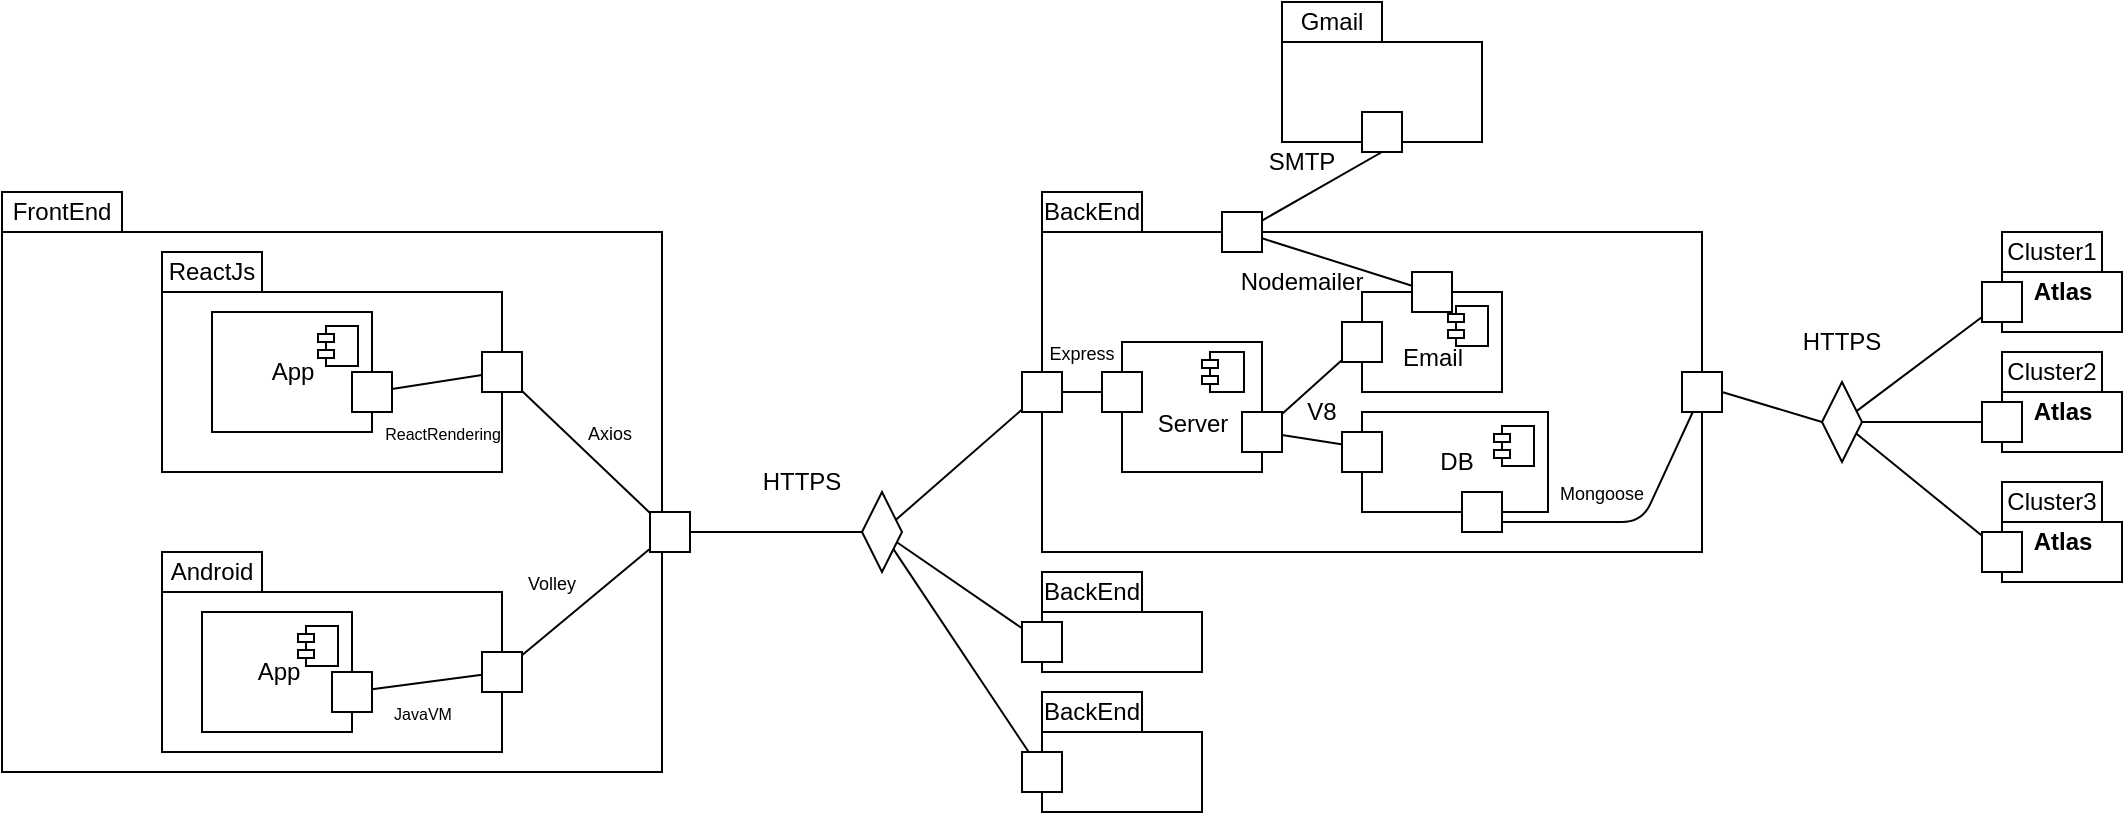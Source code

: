 <mxfile version="14.4.8" type="device"><diagram id="vJK46ns1yCPlTeg7EVzp" name="Page-1"><mxGraphModel dx="1422" dy="696" grid="1" gridSize="10" guides="1" tooltips="1" connect="1" arrows="1" fold="1" page="1" pageScale="1" pageWidth="827" pageHeight="1169" math="0" shadow="0"><root><mxCell id="0"/><mxCell id="1" parent="0"/><mxCell id="rLfVhZfMe1fpIy89INnJ-8" value="" style="shape=folder;fontStyle=1;spacingTop=10;tabWidth=60;tabHeight=20;tabPosition=left;html=1;" vertex="1" parent="1"><mxGeometry x="80" y="240" width="330" height="290" as="geometry"/></mxCell><mxCell id="rLfVhZfMe1fpIy89INnJ-9" value="" style="shape=folder;fontStyle=1;spacingTop=10;tabWidth=50;tabHeight=20;tabPosition=left;html=1;" vertex="1" parent="1"><mxGeometry x="160" y="270" width="170" height="110" as="geometry"/></mxCell><mxCell id="rLfVhZfMe1fpIy89INnJ-10" value="" style="shape=folder;fontStyle=1;spacingTop=10;tabWidth=50;tabHeight=20;tabPosition=left;html=1;" vertex="1" parent="1"><mxGeometry x="160" y="420" width="170" height="100" as="geometry"/></mxCell><mxCell id="rLfVhZfMe1fpIy89INnJ-11" value="App" style="html=1;dropTarget=0;" vertex="1" parent="1"><mxGeometry x="185" y="300" width="80" height="60" as="geometry"/></mxCell><mxCell id="rLfVhZfMe1fpIy89INnJ-12" value="" style="shape=module;jettyWidth=8;jettyHeight=4;" vertex="1" parent="rLfVhZfMe1fpIy89INnJ-11"><mxGeometry x="1" width="20" height="20" relative="1" as="geometry"><mxPoint x="-27" y="7" as="offset"/></mxGeometry></mxCell><mxCell id="rLfVhZfMe1fpIy89INnJ-13" value="App" style="html=1;dropTarget=0;" vertex="1" parent="1"><mxGeometry x="180" y="450" width="75" height="60" as="geometry"/></mxCell><mxCell id="rLfVhZfMe1fpIy89INnJ-14" value="" style="shape=module;jettyWidth=8;jettyHeight=4;" vertex="1" parent="rLfVhZfMe1fpIy89INnJ-13"><mxGeometry x="1" width="20" height="20" relative="1" as="geometry"><mxPoint x="-27" y="7" as="offset"/></mxGeometry></mxCell><mxCell id="rLfVhZfMe1fpIy89INnJ-35" value="" style="rounded=0;whiteSpace=wrap;html=1;" vertex="1" parent="1"><mxGeometry x="320" y="320" width="20" height="20" as="geometry"/></mxCell><mxCell id="rLfVhZfMe1fpIy89INnJ-43" value="" style="rounded=0;whiteSpace=wrap;html=1;" vertex="1" parent="1"><mxGeometry x="255" y="330" width="20" height="20" as="geometry"/></mxCell><mxCell id="rLfVhZfMe1fpIy89INnJ-44" value="" style="rounded=0;whiteSpace=wrap;html=1;" vertex="1" parent="1"><mxGeometry x="404" y="400" width="20" height="20" as="geometry"/></mxCell><mxCell id="rLfVhZfMe1fpIy89INnJ-45" value="" style="rounded=0;whiteSpace=wrap;html=1;" vertex="1" parent="1"><mxGeometry x="245" y="480" width="20" height="20" as="geometry"/></mxCell><mxCell id="rLfVhZfMe1fpIy89INnJ-46" value="" style="rounded=0;whiteSpace=wrap;html=1;" vertex="1" parent="1"><mxGeometry x="320" y="470" width="20" height="20" as="geometry"/></mxCell><mxCell id="rLfVhZfMe1fpIy89INnJ-47" value="ReactJs" style="text;html=1;strokeColor=none;fillColor=none;align=center;verticalAlign=middle;whiteSpace=wrap;rounded=0;" vertex="1" parent="1"><mxGeometry x="160" y="270" width="50" height="20" as="geometry"/></mxCell><mxCell id="rLfVhZfMe1fpIy89INnJ-48" value="FrontEnd" style="text;html=1;strokeColor=none;fillColor=none;align=center;verticalAlign=middle;whiteSpace=wrap;rounded=0;" vertex="1" parent="1"><mxGeometry x="90" y="240" width="40" height="20" as="geometry"/></mxCell><mxCell id="rLfVhZfMe1fpIy89INnJ-49" value="Android" style="text;html=1;strokeColor=none;fillColor=none;align=center;verticalAlign=middle;whiteSpace=wrap;rounded=0;" vertex="1" parent="1"><mxGeometry x="165" y="420" width="40" height="20" as="geometry"/></mxCell><mxCell id="rLfVhZfMe1fpIy89INnJ-50" value="" style="endArrow=none;html=1;" edge="1" parent="1" source="rLfVhZfMe1fpIy89INnJ-43" target="rLfVhZfMe1fpIy89INnJ-35"><mxGeometry width="50" height="50" relative="1" as="geometry"><mxPoint x="230" y="460" as="sourcePoint"/><mxPoint x="280" y="410" as="targetPoint"/></mxGeometry></mxCell><mxCell id="rLfVhZfMe1fpIy89INnJ-52" value="&lt;font style=&quot;font-size: 8px&quot;&gt;ReactRendering&lt;/font&gt;" style="edgeLabel;html=1;align=center;verticalAlign=middle;resizable=0;points=[];" vertex="1" connectable="0" parent="rLfVhZfMe1fpIy89INnJ-50"><mxGeometry x="-0.253" relative="1" as="geometry"><mxPoint x="8.2" y="24.09" as="offset"/></mxGeometry></mxCell><mxCell id="rLfVhZfMe1fpIy89INnJ-51" value="" style="endArrow=none;html=1;" edge="1" parent="1" source="rLfVhZfMe1fpIy89INnJ-45" target="rLfVhZfMe1fpIy89INnJ-46"><mxGeometry width="50" height="50" relative="1" as="geometry"><mxPoint x="230" y="460" as="sourcePoint"/><mxPoint x="280" y="410" as="targetPoint"/></mxGeometry></mxCell><mxCell id="rLfVhZfMe1fpIy89INnJ-54" value="&lt;span style=&quot;font-size: 8px&quot;&gt;JavaVM&lt;/span&gt;" style="edgeLabel;html=1;align=center;verticalAlign=middle;resizable=0;points=[];" vertex="1" connectable="0" parent="1"><mxGeometry x="290.005" y="499.997" as="geometry"/></mxCell><mxCell id="rLfVhZfMe1fpIy89INnJ-56" value="" style="endArrow=none;html=1;" edge="1" parent="1" source="rLfVhZfMe1fpIy89INnJ-35" target="rLfVhZfMe1fpIy89INnJ-44"><mxGeometry width="50" height="50" relative="1" as="geometry"><mxPoint x="230" y="440" as="sourcePoint"/><mxPoint x="280" y="390" as="targetPoint"/></mxGeometry></mxCell><mxCell id="rLfVhZfMe1fpIy89INnJ-57" value="" style="endArrow=none;html=1;" edge="1" parent="1" source="rLfVhZfMe1fpIy89INnJ-46" target="rLfVhZfMe1fpIy89INnJ-44"><mxGeometry width="50" height="50" relative="1" as="geometry"><mxPoint x="230" y="440" as="sourcePoint"/><mxPoint x="280" y="390" as="targetPoint"/></mxGeometry></mxCell><mxCell id="rLfVhZfMe1fpIy89INnJ-58" value="&lt;font style=&quot;font-size: 9px&quot;&gt;Volley&lt;/font&gt;" style="text;html=1;strokeColor=none;fillColor=none;align=center;verticalAlign=middle;whiteSpace=wrap;rounded=0;" vertex="1" parent="1"><mxGeometry x="340" y="430" width="30" height="10" as="geometry"/></mxCell><mxCell id="rLfVhZfMe1fpIy89INnJ-59" value="&lt;font style=&quot;font-size: 9px&quot;&gt;Axios&lt;/font&gt;" style="text;html=1;strokeColor=none;fillColor=none;align=center;verticalAlign=middle;whiteSpace=wrap;rounded=0;" vertex="1" parent="1"><mxGeometry x="364" y="350" width="40" height="20" as="geometry"/></mxCell><mxCell id="rLfVhZfMe1fpIy89INnJ-60" value="" style="rhombus;whiteSpace=wrap;html=1;" vertex="1" parent="1"><mxGeometry x="510" y="390" width="20" height="40" as="geometry"/></mxCell><mxCell id="rLfVhZfMe1fpIy89INnJ-61" value="" style="endArrow=none;html=1;" edge="1" parent="1" source="rLfVhZfMe1fpIy89INnJ-44" target="rLfVhZfMe1fpIy89INnJ-60"><mxGeometry width="50" height="50" relative="1" as="geometry"><mxPoint x="480" y="500" as="sourcePoint"/><mxPoint x="530" y="450" as="targetPoint"/></mxGeometry></mxCell><mxCell id="rLfVhZfMe1fpIy89INnJ-62" value="" style="shape=folder;fontStyle=1;spacingTop=10;tabWidth=50;tabHeight=20;tabPosition=left;html=1;" vertex="1" parent="1"><mxGeometry x="600" y="240" width="330" height="180" as="geometry"/></mxCell><mxCell id="rLfVhZfMe1fpIy89INnJ-63" value="BackEnd" style="text;html=1;strokeColor=none;fillColor=none;align=center;verticalAlign=middle;whiteSpace=wrap;rounded=0;" vertex="1" parent="1"><mxGeometry x="600" y="240" width="50" height="20" as="geometry"/></mxCell><mxCell id="rLfVhZfMe1fpIy89INnJ-64" value="" style="shape=folder;fontStyle=1;spacingTop=10;tabWidth=50;tabHeight=20;tabPosition=left;html=1;" vertex="1" parent="1"><mxGeometry x="600" y="430" width="80" height="50" as="geometry"/></mxCell><mxCell id="rLfVhZfMe1fpIy89INnJ-65" value="BackEnd" style="text;html=1;strokeColor=none;fillColor=none;align=center;verticalAlign=middle;whiteSpace=wrap;rounded=0;" vertex="1" parent="1"><mxGeometry x="600" y="430" width="50" height="20" as="geometry"/></mxCell><mxCell id="rLfVhZfMe1fpIy89INnJ-66" value="" style="shape=folder;fontStyle=1;spacingTop=10;tabWidth=50;tabHeight=20;tabPosition=left;html=1;" vertex="1" parent="1"><mxGeometry x="600" y="490" width="80" height="60" as="geometry"/></mxCell><mxCell id="rLfVhZfMe1fpIy89INnJ-67" value="BackEnd" style="text;html=1;strokeColor=none;fillColor=none;align=center;verticalAlign=middle;whiteSpace=wrap;rounded=0;" vertex="1" parent="1"><mxGeometry x="600" y="490" width="50" height="20" as="geometry"/></mxCell><mxCell id="rLfVhZfMe1fpIy89INnJ-68" value="" style="rounded=0;whiteSpace=wrap;html=1;" vertex="1" parent="1"><mxGeometry x="590" y="330" width="20" height="20" as="geometry"/></mxCell><mxCell id="rLfVhZfMe1fpIy89INnJ-69" value="" style="rounded=0;whiteSpace=wrap;html=1;" vertex="1" parent="1"><mxGeometry x="590" y="455" width="20" height="20" as="geometry"/></mxCell><mxCell id="rLfVhZfMe1fpIy89INnJ-70" value="" style="rounded=0;whiteSpace=wrap;html=1;" vertex="1" parent="1"><mxGeometry x="590" y="520" width="20" height="20" as="geometry"/></mxCell><mxCell id="rLfVhZfMe1fpIy89INnJ-71" value="" style="endArrow=none;html=1;" edge="1" parent="1" source="rLfVhZfMe1fpIy89INnJ-60" target="rLfVhZfMe1fpIy89INnJ-68"><mxGeometry width="50" height="50" relative="1" as="geometry"><mxPoint x="500" y="390" as="sourcePoint"/><mxPoint x="550" y="340" as="targetPoint"/></mxGeometry></mxCell><mxCell id="rLfVhZfMe1fpIy89INnJ-72" value="" style="endArrow=none;html=1;" edge="1" parent="1" source="rLfVhZfMe1fpIy89INnJ-60" target="rLfVhZfMe1fpIy89INnJ-69"><mxGeometry width="50" height="50" relative="1" as="geometry"><mxPoint x="500" y="390" as="sourcePoint"/><mxPoint x="550" y="340" as="targetPoint"/></mxGeometry></mxCell><mxCell id="rLfVhZfMe1fpIy89INnJ-73" value="" style="endArrow=none;html=1;" edge="1" parent="1" source="rLfVhZfMe1fpIy89INnJ-60" target="rLfVhZfMe1fpIy89INnJ-70"><mxGeometry width="50" height="50" relative="1" as="geometry"><mxPoint x="520" y="410" as="sourcePoint"/><mxPoint x="550" y="340" as="targetPoint"/></mxGeometry></mxCell><mxCell id="rLfVhZfMe1fpIy89INnJ-74" value="&lt;br&gt;Server" style="html=1;dropTarget=0;" vertex="1" parent="1"><mxGeometry x="640" y="315" width="70" height="65" as="geometry"/></mxCell><mxCell id="rLfVhZfMe1fpIy89INnJ-75" value="" style="shape=module;jettyWidth=8;jettyHeight=4;" vertex="1" parent="rLfVhZfMe1fpIy89INnJ-74"><mxGeometry x="1" width="21" height="20" relative="1" as="geometry"><mxPoint x="-30" y="5" as="offset"/></mxGeometry></mxCell><mxCell id="rLfVhZfMe1fpIy89INnJ-76" value="" style="rounded=0;whiteSpace=wrap;html=1;" vertex="1" parent="1"><mxGeometry x="630" y="330" width="20" height="20" as="geometry"/></mxCell><mxCell id="rLfVhZfMe1fpIy89INnJ-77" value="" style="endArrow=none;html=1;" edge="1" parent="1" source="rLfVhZfMe1fpIy89INnJ-68" target="rLfVhZfMe1fpIy89INnJ-76"><mxGeometry width="50" height="50" relative="1" as="geometry"><mxPoint x="460" y="390" as="sourcePoint"/><mxPoint x="510" y="340" as="targetPoint"/></mxGeometry></mxCell><mxCell id="rLfVhZfMe1fpIy89INnJ-78" value="&lt;font style=&quot;font-size: 9px&quot;&gt;Express&lt;/font&gt;" style="text;html=1;strokeColor=none;fillColor=none;align=center;verticalAlign=middle;whiteSpace=wrap;rounded=0;" vertex="1" parent="1"><mxGeometry x="600" y="310" width="40" height="20" as="geometry"/></mxCell><mxCell id="rLfVhZfMe1fpIy89INnJ-79" value="" style="rounded=0;whiteSpace=wrap;html=1;" vertex="1" parent="1"><mxGeometry x="700" y="350" width="20" height="20" as="geometry"/></mxCell><mxCell id="rLfVhZfMe1fpIy89INnJ-80" value="&lt;br&gt;Email" style="html=1;dropTarget=0;" vertex="1" parent="1"><mxGeometry x="760" y="290" width="70" height="50" as="geometry"/></mxCell><mxCell id="rLfVhZfMe1fpIy89INnJ-81" value="" style="shape=module;jettyWidth=8;jettyHeight=4;" vertex="1" parent="rLfVhZfMe1fpIy89INnJ-80"><mxGeometry x="1" width="20" height="20" relative="1" as="geometry"><mxPoint x="-27" y="7" as="offset"/></mxGeometry></mxCell><mxCell id="rLfVhZfMe1fpIy89INnJ-82" value="" style="rounded=0;whiteSpace=wrap;html=1;" vertex="1" parent="1"><mxGeometry x="750" y="305" width="20" height="20" as="geometry"/></mxCell><mxCell id="rLfVhZfMe1fpIy89INnJ-83" value="" style="endArrow=none;html=1;rounded=0;" edge="1" parent="1" source="rLfVhZfMe1fpIy89INnJ-79" target="rLfVhZfMe1fpIy89INnJ-82"><mxGeometry relative="1" as="geometry"><mxPoint x="440" y="360" as="sourcePoint"/><mxPoint x="600" y="360" as="targetPoint"/></mxGeometry></mxCell><mxCell id="rLfVhZfMe1fpIy89INnJ-84" value="DB" style="html=1;dropTarget=0;" vertex="1" parent="1"><mxGeometry x="760" y="350" width="93" height="50" as="geometry"/></mxCell><mxCell id="rLfVhZfMe1fpIy89INnJ-85" value="" style="shape=module;jettyWidth=8;jettyHeight=4;" vertex="1" parent="rLfVhZfMe1fpIy89INnJ-84"><mxGeometry x="1" width="20" height="20" relative="1" as="geometry"><mxPoint x="-27" y="7" as="offset"/></mxGeometry></mxCell><mxCell id="rLfVhZfMe1fpIy89INnJ-88" value="" style="endArrow=none;html=1;" edge="1" parent="1" source="rLfVhZfMe1fpIy89INnJ-79" target="rLfVhZfMe1fpIy89INnJ-84"><mxGeometry width="50" height="50" relative="1" as="geometry"><mxPoint x="500" y="450" as="sourcePoint"/><mxPoint x="550" y="400" as="targetPoint"/></mxGeometry></mxCell><mxCell id="rLfVhZfMe1fpIy89INnJ-89" value="" style="rounded=0;whiteSpace=wrap;html=1;" vertex="1" parent="1"><mxGeometry x="750" y="360" width="20" height="20" as="geometry"/></mxCell><mxCell id="rLfVhZfMe1fpIy89INnJ-90" value="" style="rounded=0;whiteSpace=wrap;html=1;" vertex="1" parent="1"><mxGeometry x="920" y="330" width="20" height="20" as="geometry"/></mxCell><mxCell id="rLfVhZfMe1fpIy89INnJ-91" value="V8" style="text;html=1;strokeColor=none;fillColor=none;align=center;verticalAlign=middle;whiteSpace=wrap;rounded=0;" vertex="1" parent="1"><mxGeometry x="720" y="340" width="40" height="20" as="geometry"/></mxCell><mxCell id="rLfVhZfMe1fpIy89INnJ-92" value="" style="endArrow=none;html=1;exitX=1;exitY=0.75;exitDx=0;exitDy=0;" edge="1" parent="1" source="rLfVhZfMe1fpIy89INnJ-93" target="rLfVhZfMe1fpIy89INnJ-90"><mxGeometry width="50" height="50" relative="1" as="geometry"><mxPoint x="790" y="380" as="sourcePoint"/><mxPoint x="840" y="330" as="targetPoint"/><Array as="points"><mxPoint x="900" y="405"/></Array></mxGeometry></mxCell><mxCell id="rLfVhZfMe1fpIy89INnJ-93" value="" style="rounded=0;whiteSpace=wrap;html=1;" vertex="1" parent="1"><mxGeometry x="810" y="390" width="20" height="20" as="geometry"/></mxCell><mxCell id="rLfVhZfMe1fpIy89INnJ-94" value="&lt;font style=&quot;font-size: 9px&quot;&gt;Mongoose&lt;/font&gt;" style="text;html=1;strokeColor=none;fillColor=none;align=center;verticalAlign=middle;whiteSpace=wrap;rounded=0;" vertex="1" parent="1"><mxGeometry x="860" y="380" width="40" height="20" as="geometry"/></mxCell><mxCell id="rLfVhZfMe1fpIy89INnJ-95" value="Atlas" style="shape=folder;fontStyle=1;spacingTop=10;tabWidth=50;tabHeight=20;tabPosition=left;html=1;" vertex="1" parent="1"><mxGeometry x="1080" y="260" width="60" height="50" as="geometry"/></mxCell><mxCell id="rLfVhZfMe1fpIy89INnJ-96" value="Cluster1" style="text;html=1;strokeColor=none;fillColor=none;align=center;verticalAlign=middle;whiteSpace=wrap;rounded=0;" vertex="1" parent="1"><mxGeometry x="1080" y="260" width="50" height="20" as="geometry"/></mxCell><mxCell id="rLfVhZfMe1fpIy89INnJ-97" value="" style="rounded=0;whiteSpace=wrap;html=1;" vertex="1" parent="1"><mxGeometry x="1070" y="285" width="20" height="20" as="geometry"/></mxCell><mxCell id="rLfVhZfMe1fpIy89INnJ-98" value="Atlas" style="shape=folder;fontStyle=1;spacingTop=10;tabWidth=50;tabHeight=20;tabPosition=left;html=1;" vertex="1" parent="1"><mxGeometry x="1080" y="320" width="60" height="50" as="geometry"/></mxCell><mxCell id="rLfVhZfMe1fpIy89INnJ-99" value="Cluster2" style="text;html=1;strokeColor=none;fillColor=none;align=center;verticalAlign=middle;whiteSpace=wrap;rounded=0;" vertex="1" parent="1"><mxGeometry x="1080" y="320" width="50" height="20" as="geometry"/></mxCell><mxCell id="rLfVhZfMe1fpIy89INnJ-100" value="" style="rounded=0;whiteSpace=wrap;html=1;" vertex="1" parent="1"><mxGeometry x="1070" y="345" width="20" height="20" as="geometry"/></mxCell><mxCell id="rLfVhZfMe1fpIy89INnJ-101" value="Atlas" style="shape=folder;fontStyle=1;spacingTop=10;tabWidth=50;tabHeight=20;tabPosition=left;html=1;" vertex="1" parent="1"><mxGeometry x="1080" y="385" width="60" height="50" as="geometry"/></mxCell><mxCell id="rLfVhZfMe1fpIy89INnJ-102" value="Cluster3" style="text;html=1;strokeColor=none;fillColor=none;align=center;verticalAlign=middle;whiteSpace=wrap;rounded=0;" vertex="1" parent="1"><mxGeometry x="1080" y="385" width="50" height="20" as="geometry"/></mxCell><mxCell id="rLfVhZfMe1fpIy89INnJ-103" value="" style="rounded=0;whiteSpace=wrap;html=1;" vertex="1" parent="1"><mxGeometry x="1070" y="410" width="20" height="20" as="geometry"/></mxCell><mxCell id="rLfVhZfMe1fpIy89INnJ-105" value="" style="rhombus;whiteSpace=wrap;html=1;" vertex="1" parent="1"><mxGeometry x="990" y="335" width="20" height="40" as="geometry"/></mxCell><mxCell id="rLfVhZfMe1fpIy89INnJ-106" value="" style="endArrow=none;html=1;entryX=0;entryY=0.5;entryDx=0;entryDy=0;exitX=1;exitY=0.5;exitDx=0;exitDy=0;" edge="1" parent="1" source="rLfVhZfMe1fpIy89INnJ-90" target="rLfVhZfMe1fpIy89INnJ-105"><mxGeometry width="50" height="50" relative="1" as="geometry"><mxPoint x="930" y="390" as="sourcePoint"/><mxPoint x="980" y="340" as="targetPoint"/></mxGeometry></mxCell><mxCell id="rLfVhZfMe1fpIy89INnJ-107" value="" style="endArrow=none;html=1;" edge="1" parent="1" source="rLfVhZfMe1fpIy89INnJ-105" target="rLfVhZfMe1fpIy89INnJ-97"><mxGeometry width="50" height="50" relative="1" as="geometry"><mxPoint x="930" y="390" as="sourcePoint"/><mxPoint x="980" y="340" as="targetPoint"/></mxGeometry></mxCell><mxCell id="rLfVhZfMe1fpIy89INnJ-108" value="" style="endArrow=none;html=1;" edge="1" parent="1" source="rLfVhZfMe1fpIy89INnJ-105" target="rLfVhZfMe1fpIy89INnJ-100"><mxGeometry width="50" height="50" relative="1" as="geometry"><mxPoint x="930" y="390" as="sourcePoint"/><mxPoint x="980" y="340" as="targetPoint"/></mxGeometry></mxCell><mxCell id="rLfVhZfMe1fpIy89INnJ-109" value="" style="endArrow=none;html=1;" edge="1" parent="1" source="rLfVhZfMe1fpIy89INnJ-105" target="rLfVhZfMe1fpIy89INnJ-103"><mxGeometry width="50" height="50" relative="1" as="geometry"><mxPoint x="930" y="390" as="sourcePoint"/><mxPoint x="980" y="340" as="targetPoint"/></mxGeometry></mxCell><mxCell id="rLfVhZfMe1fpIy89INnJ-110" value="HTTPS" style="text;html=1;strokeColor=none;fillColor=none;align=center;verticalAlign=middle;whiteSpace=wrap;rounded=0;" vertex="1" parent="1"><mxGeometry x="460" y="375" width="40" height="20" as="geometry"/></mxCell><mxCell id="rLfVhZfMe1fpIy89INnJ-111" value="HTTPS" style="text;html=1;strokeColor=none;fillColor=none;align=center;verticalAlign=middle;whiteSpace=wrap;rounded=0;" vertex="1" parent="1"><mxGeometry x="980" y="305" width="40" height="20" as="geometry"/></mxCell><mxCell id="rLfVhZfMe1fpIy89INnJ-114" value="" style="shape=folder;fontStyle=1;spacingTop=10;tabWidth=50;tabHeight=20;tabPosition=left;html=1;" vertex="1" parent="1"><mxGeometry x="720" y="145" width="100" height="70" as="geometry"/></mxCell><mxCell id="rLfVhZfMe1fpIy89INnJ-115" value="Gmail" style="text;html=1;strokeColor=none;fillColor=none;align=center;verticalAlign=middle;whiteSpace=wrap;rounded=0;" vertex="1" parent="1"><mxGeometry x="720" y="145" width="50" height="20" as="geometry"/></mxCell><mxCell id="rLfVhZfMe1fpIy89INnJ-116" value="" style="rounded=0;whiteSpace=wrap;html=1;" vertex="1" parent="1"><mxGeometry x="785" y="280" width="20" height="20" as="geometry"/></mxCell><mxCell id="rLfVhZfMe1fpIy89INnJ-117" value="" style="rounded=0;whiteSpace=wrap;html=1;" vertex="1" parent="1"><mxGeometry x="690" y="250" width="20" height="20" as="geometry"/></mxCell><mxCell id="rLfVhZfMe1fpIy89INnJ-118" value="" style="endArrow=none;html=1;" edge="1" parent="1" source="rLfVhZfMe1fpIy89INnJ-117" target="rLfVhZfMe1fpIy89INnJ-116"><mxGeometry width="50" height="50" relative="1" as="geometry"><mxPoint x="700" y="390" as="sourcePoint"/><mxPoint x="750" y="340" as="targetPoint"/></mxGeometry></mxCell><mxCell id="rLfVhZfMe1fpIy89INnJ-119" value="Nodemailer" style="text;html=1;strokeColor=none;fillColor=none;align=center;verticalAlign=middle;whiteSpace=wrap;rounded=0;" vertex="1" parent="1"><mxGeometry x="715" y="280" width="30" height="10" as="geometry"/></mxCell><mxCell id="rLfVhZfMe1fpIy89INnJ-120" value="" style="rounded=0;whiteSpace=wrap;html=1;" vertex="1" parent="1"><mxGeometry x="760" y="200" width="20" height="20" as="geometry"/></mxCell><mxCell id="rLfVhZfMe1fpIy89INnJ-121" value="" style="endArrow=none;html=1;entryX=0.5;entryY=1;entryDx=0;entryDy=0;" edge="1" parent="1" source="rLfVhZfMe1fpIy89INnJ-117" target="rLfVhZfMe1fpIy89INnJ-120"><mxGeometry width="50" height="50" relative="1" as="geometry"><mxPoint x="700" y="390" as="sourcePoint"/><mxPoint x="750" y="340" as="targetPoint"/></mxGeometry></mxCell><mxCell id="rLfVhZfMe1fpIy89INnJ-122" value="SMTP" style="text;html=1;strokeColor=none;fillColor=none;align=center;verticalAlign=middle;whiteSpace=wrap;rounded=0;" vertex="1" parent="1"><mxGeometry x="710" y="215" width="40" height="20" as="geometry"/></mxCell></root></mxGraphModel></diagram></mxfile>